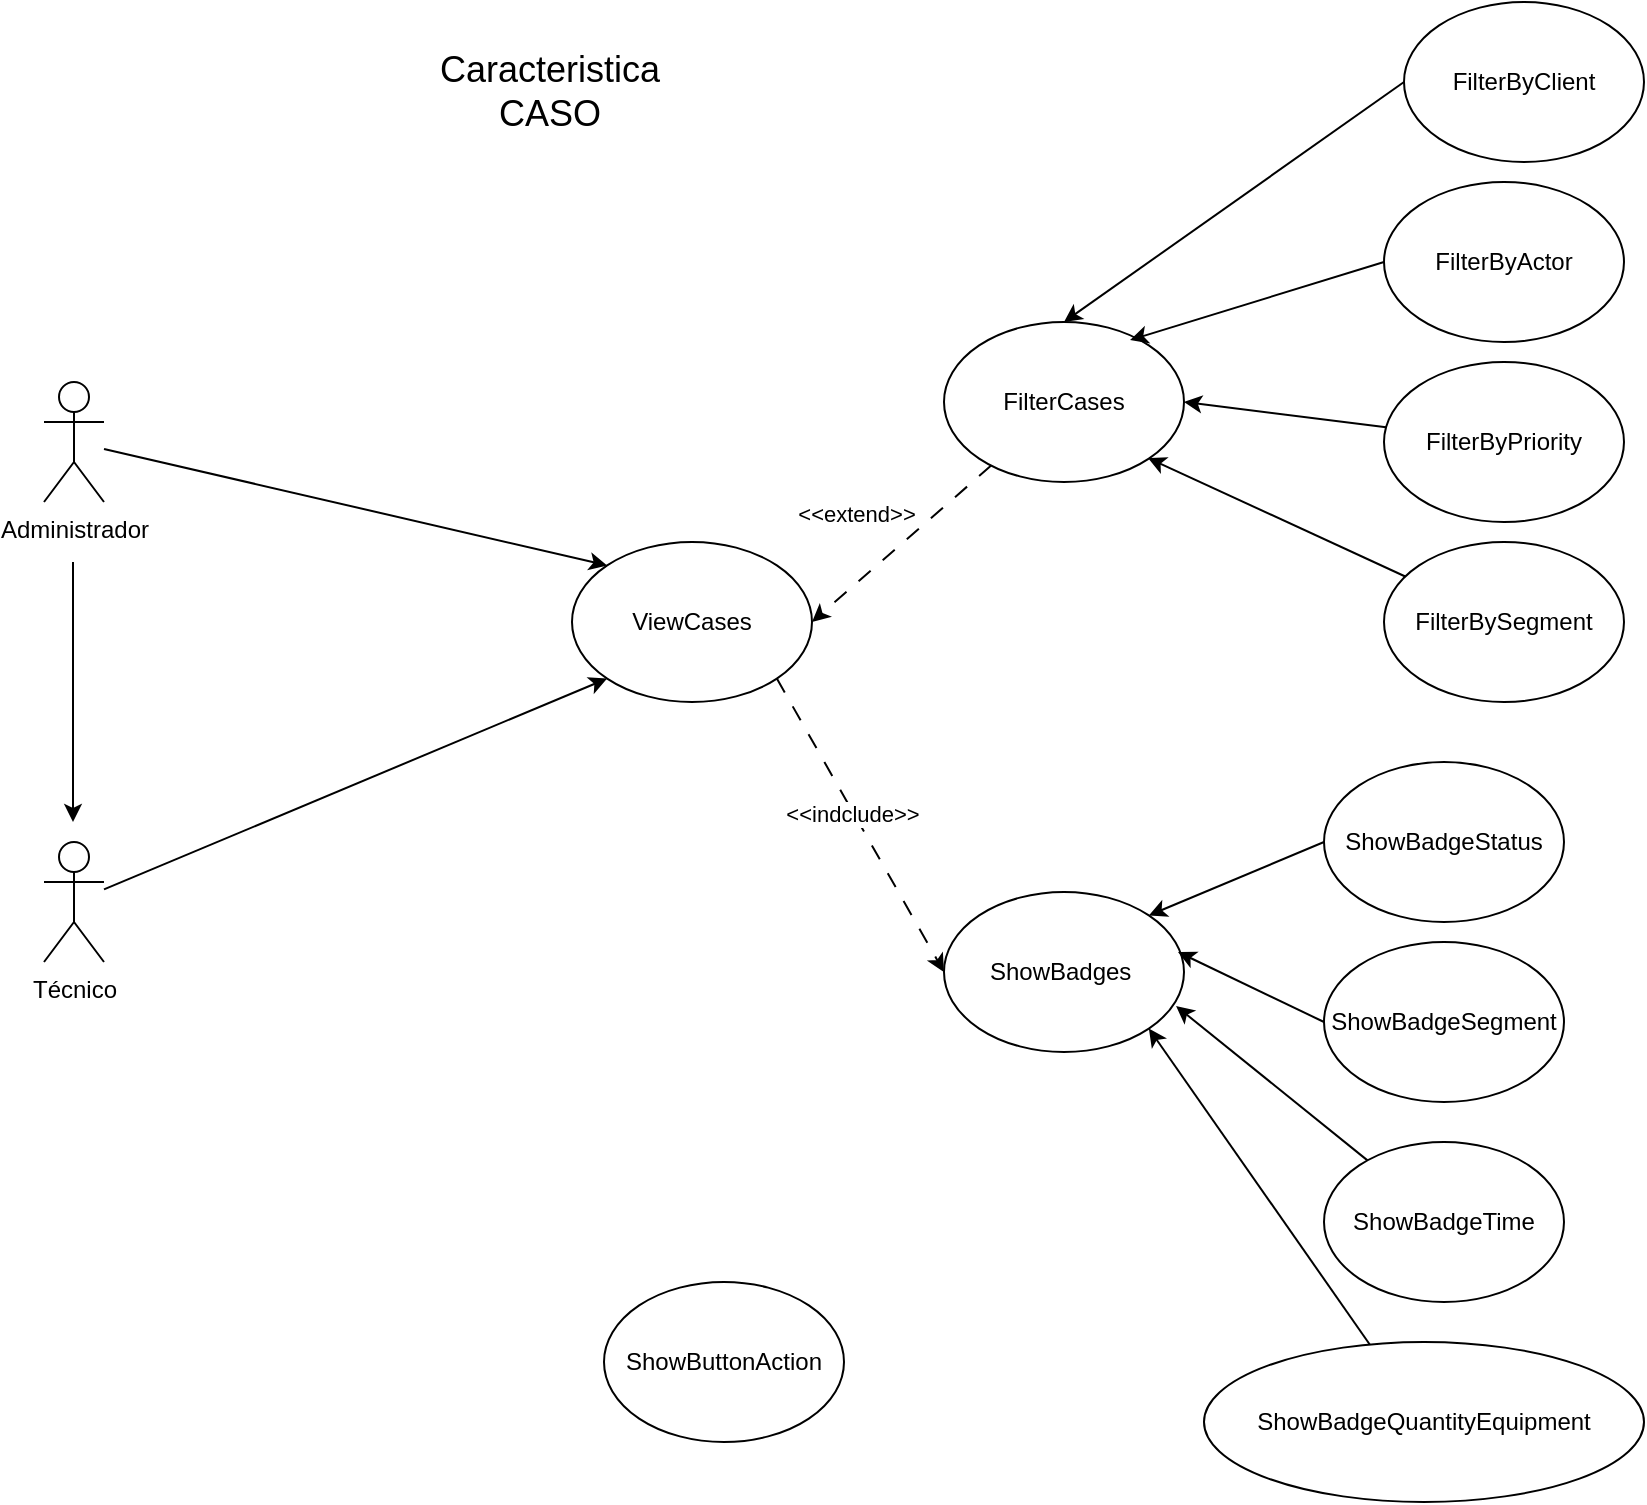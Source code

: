 <mxfile version="28.1.0">
  <diagram name="Página-1" id="58KHKjolmZH9Jl-Zs60m">
    <mxGraphModel dx="1426" dy="777" grid="1" gridSize="10" guides="1" tooltips="1" connect="1" arrows="1" fold="1" page="1" pageScale="1" pageWidth="827" pageHeight="1169" math="0" shadow="0">
      <root>
        <mxCell id="0" />
        <mxCell id="1" parent="0" />
        <mxCell id="pejVzQ1x4Z5_xWOsWl8--1" style="rounded=0;orthogonalLoop=1;jettySize=auto;html=1;entryX=0;entryY=1;entryDx=0;entryDy=0;" parent="1" source="pejVzQ1x4Z5_xWOsWl8--2" target="pejVzQ1x4Z5_xWOsWl8--5" edge="1">
          <mxGeometry relative="1" as="geometry" />
        </mxCell>
        <mxCell id="pejVzQ1x4Z5_xWOsWl8--2" value="Técnico" style="shape=umlActor;verticalLabelPosition=bottom;verticalAlign=top;html=1;outlineConnect=0;" parent="1" vertex="1">
          <mxGeometry x="170" y="480" width="30" height="60" as="geometry" />
        </mxCell>
        <mxCell id="pejVzQ1x4Z5_xWOsWl8--3" style="rounded=0;orthogonalLoop=1;jettySize=auto;html=1;entryX=0;entryY=0;entryDx=0;entryDy=0;" parent="1" source="pejVzQ1x4Z5_xWOsWl8--4" target="pejVzQ1x4Z5_xWOsWl8--5" edge="1">
          <mxGeometry relative="1" as="geometry" />
        </mxCell>
        <mxCell id="pejVzQ1x4Z5_xWOsWl8--4" value="Administrador" style="shape=umlActor;verticalLabelPosition=bottom;verticalAlign=top;html=1;outlineConnect=0;" parent="1" vertex="1">
          <mxGeometry x="170" y="250" width="30" height="60" as="geometry" />
        </mxCell>
        <mxCell id="VtQMLGaZWS-4TdvGDht8-14" style="rounded=0;orthogonalLoop=1;jettySize=auto;html=1;exitX=1;exitY=1;exitDx=0;exitDy=0;entryX=0;entryY=0.5;entryDx=0;entryDy=0;dashed=1;dashPattern=8 8;" parent="1" source="pejVzQ1x4Z5_xWOsWl8--5" target="VtQMLGaZWS-4TdvGDht8-13" edge="1">
          <mxGeometry relative="1" as="geometry" />
        </mxCell>
        <mxCell id="VtQMLGaZWS-4TdvGDht8-15" value="&amp;lt;&amp;lt;indclude&amp;gt;&amp;gt;" style="edgeLabel;html=1;align=center;verticalAlign=middle;resizable=0;points=[];" parent="VtQMLGaZWS-4TdvGDht8-14" vertex="1" connectable="0">
          <mxGeometry x="-0.08" y="-1" relative="1" as="geometry">
            <mxPoint as="offset" />
          </mxGeometry>
        </mxCell>
        <mxCell id="pejVzQ1x4Z5_xWOsWl8--5" value="ViewCases" style="ellipse;whiteSpace=wrap;html=1;" parent="1" vertex="1">
          <mxGeometry x="434" y="330" width="120" height="80" as="geometry" />
        </mxCell>
        <mxCell id="pejVzQ1x4Z5_xWOsWl8--6" value="" style="endArrow=none;html=1;rounded=0;startArrow=classic;startFill=1;endFill=0;" parent="1" edge="1">
          <mxGeometry width="50" height="50" relative="1" as="geometry">
            <mxPoint x="184.5" y="470" as="sourcePoint" />
            <mxPoint x="184.5" y="340" as="targetPoint" />
          </mxGeometry>
        </mxCell>
        <mxCell id="toCsDj9fuco49Wam5Kvl-1" value="&lt;font style=&quot;font-size: 18px;&quot;&gt;Caracteristica&lt;/font&gt;&lt;div&gt;&lt;font style=&quot;font-size: 18px;&quot;&gt;CASO&lt;/font&gt;&lt;/div&gt;" style="text;html=1;align=center;verticalAlign=middle;whiteSpace=wrap;rounded=0;" parent="1" vertex="1">
          <mxGeometry x="320" y="90" width="206" height="30" as="geometry" />
        </mxCell>
        <mxCell id="VtQMLGaZWS-4TdvGDht8-3" style="rounded=0;orthogonalLoop=1;jettySize=auto;html=1;entryX=1;entryY=0.5;entryDx=0;entryDy=0;dashed=1;dashPattern=8 8;" parent="1" source="VtQMLGaZWS-4TdvGDht8-2" target="pejVzQ1x4Z5_xWOsWl8--5" edge="1">
          <mxGeometry relative="1" as="geometry" />
        </mxCell>
        <mxCell id="VtQMLGaZWS-4TdvGDht8-4" value="&amp;lt;&amp;lt;extend&amp;gt;&amp;gt;" style="edgeLabel;html=1;align=center;verticalAlign=middle;resizable=0;points=[];" parent="VtQMLGaZWS-4TdvGDht8-3" vertex="1" connectable="0">
          <mxGeometry x="-0.04" y="1" relative="1" as="geometry">
            <mxPoint x="-26" y="-14" as="offset" />
          </mxGeometry>
        </mxCell>
        <mxCell id="VtQMLGaZWS-4TdvGDht8-2" value="FilterCases" style="ellipse;whiteSpace=wrap;html=1;" parent="1" vertex="1">
          <mxGeometry x="620" y="220" width="120" height="80" as="geometry" />
        </mxCell>
        <mxCell id="VtQMLGaZWS-4TdvGDht8-6" style="rounded=0;orthogonalLoop=1;jettySize=auto;html=1;entryX=0.5;entryY=0;entryDx=0;entryDy=0;exitX=0;exitY=0.5;exitDx=0;exitDy=0;" parent="1" source="VtQMLGaZWS-4TdvGDht8-5" target="VtQMLGaZWS-4TdvGDht8-2" edge="1">
          <mxGeometry relative="1" as="geometry" />
        </mxCell>
        <mxCell id="VtQMLGaZWS-4TdvGDht8-5" value="FilterByClient" style="ellipse;whiteSpace=wrap;html=1;" parent="1" vertex="1">
          <mxGeometry x="850" y="60" width="120" height="80" as="geometry" />
        </mxCell>
        <mxCell id="VtQMLGaZWS-4TdvGDht8-10" style="rounded=0;orthogonalLoop=1;jettySize=auto;html=1;entryX=0.775;entryY=0.113;entryDx=0;entryDy=0;exitX=0;exitY=0.5;exitDx=0;exitDy=0;entryPerimeter=0;" parent="1" source="VtQMLGaZWS-4TdvGDht8-7" target="VtQMLGaZWS-4TdvGDht8-2" edge="1">
          <mxGeometry relative="1" as="geometry" />
        </mxCell>
        <mxCell id="VtQMLGaZWS-4TdvGDht8-7" value="FilterByActor" style="ellipse;whiteSpace=wrap;html=1;" parent="1" vertex="1">
          <mxGeometry x="840" y="150" width="120" height="80" as="geometry" />
        </mxCell>
        <mxCell id="VtQMLGaZWS-4TdvGDht8-11" style="rounded=0;orthogonalLoop=1;jettySize=auto;html=1;entryX=1;entryY=0.5;entryDx=0;entryDy=0;" parent="1" source="VtQMLGaZWS-4TdvGDht8-8" target="VtQMLGaZWS-4TdvGDht8-2" edge="1">
          <mxGeometry relative="1" as="geometry" />
        </mxCell>
        <mxCell id="VtQMLGaZWS-4TdvGDht8-8" value="FilterByPriority" style="ellipse;whiteSpace=wrap;html=1;" parent="1" vertex="1">
          <mxGeometry x="840" y="240" width="120" height="80" as="geometry" />
        </mxCell>
        <mxCell id="VtQMLGaZWS-4TdvGDht8-12" style="rounded=0;orthogonalLoop=1;jettySize=auto;html=1;" parent="1" source="VtQMLGaZWS-4TdvGDht8-9" edge="1">
          <mxGeometry relative="1" as="geometry">
            <mxPoint x="722" y="288" as="targetPoint" />
          </mxGeometry>
        </mxCell>
        <mxCell id="VtQMLGaZWS-4TdvGDht8-9" value="FilterBySegment" style="ellipse;whiteSpace=wrap;html=1;" parent="1" vertex="1">
          <mxGeometry x="840" y="330" width="120" height="80" as="geometry" />
        </mxCell>
        <mxCell id="VtQMLGaZWS-4TdvGDht8-13" value="ShowBadges&amp;nbsp;" style="ellipse;whiteSpace=wrap;html=1;" parent="1" vertex="1">
          <mxGeometry x="620" y="505" width="120" height="80" as="geometry" />
        </mxCell>
        <mxCell id="VtQMLGaZWS-4TdvGDht8-17" style="rounded=0;orthogonalLoop=1;jettySize=auto;html=1;exitX=0;exitY=0.5;exitDx=0;exitDy=0;entryX=1;entryY=0;entryDx=0;entryDy=0;" parent="1" source="VtQMLGaZWS-4TdvGDht8-16" target="VtQMLGaZWS-4TdvGDht8-13" edge="1">
          <mxGeometry relative="1" as="geometry" />
        </mxCell>
        <mxCell id="VtQMLGaZWS-4TdvGDht8-16" value="ShowBadgeStatus" style="ellipse;whiteSpace=wrap;html=1;" parent="1" vertex="1">
          <mxGeometry x="810" y="440" width="120" height="80" as="geometry" />
        </mxCell>
        <mxCell id="VtQMLGaZWS-4TdvGDht8-18" style="rounded=0;orthogonalLoop=1;jettySize=auto;html=1;exitX=0;exitY=0.5;exitDx=0;exitDy=0;entryX=0.975;entryY=0.375;entryDx=0;entryDy=0;entryPerimeter=0;" parent="1" source="VtQMLGaZWS-4TdvGDht8-19" target="VtQMLGaZWS-4TdvGDht8-13" edge="1">
          <mxGeometry relative="1" as="geometry">
            <mxPoint x="740" y="607" as="targetPoint" />
          </mxGeometry>
        </mxCell>
        <mxCell id="VtQMLGaZWS-4TdvGDht8-19" value="ShowBadgeSegment" style="ellipse;whiteSpace=wrap;html=1;" parent="1" vertex="1">
          <mxGeometry x="810" y="530" width="120" height="80" as="geometry" />
        </mxCell>
        <mxCell id="VtQMLGaZWS-4TdvGDht8-21" style="rounded=0;orthogonalLoop=1;jettySize=auto;html=1;entryX=0.967;entryY=0.713;entryDx=0;entryDy=0;entryPerimeter=0;" parent="1" source="VtQMLGaZWS-4TdvGDht8-20" target="VtQMLGaZWS-4TdvGDht8-13" edge="1">
          <mxGeometry relative="1" as="geometry" />
        </mxCell>
        <mxCell id="VtQMLGaZWS-4TdvGDht8-20" value="ShowBadgeTime" style="ellipse;whiteSpace=wrap;html=1;" parent="1" vertex="1">
          <mxGeometry x="810" y="630" width="120" height="80" as="geometry" />
        </mxCell>
        <mxCell id="VtQMLGaZWS-4TdvGDht8-23" style="rounded=0;orthogonalLoop=1;jettySize=auto;html=1;entryX=1;entryY=1;entryDx=0;entryDy=0;" parent="1" source="VtQMLGaZWS-4TdvGDht8-24" target="VtQMLGaZWS-4TdvGDht8-13" edge="1">
          <mxGeometry relative="1" as="geometry">
            <mxPoint x="722" y="660" as="targetPoint" />
          </mxGeometry>
        </mxCell>
        <mxCell id="VtQMLGaZWS-4TdvGDht8-24" value="ShowBadgeQuantityEquipment" style="ellipse;whiteSpace=wrap;html=1;" parent="1" vertex="1">
          <mxGeometry x="750" y="730" width="220" height="80" as="geometry" />
        </mxCell>
        <mxCell id="a221Flo-CQe9ytXhki4E-1" value="ShowButtonAction" style="ellipse;whiteSpace=wrap;html=1;" vertex="1" parent="1">
          <mxGeometry x="450" y="700" width="120" height="80" as="geometry" />
        </mxCell>
      </root>
    </mxGraphModel>
  </diagram>
</mxfile>
